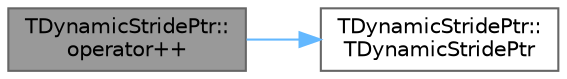 digraph "TDynamicStridePtr::operator++"
{
 // INTERACTIVE_SVG=YES
 // LATEX_PDF_SIZE
  bgcolor="transparent";
  edge [fontname=Helvetica,fontsize=10,labelfontname=Helvetica,labelfontsize=10];
  node [fontname=Helvetica,fontsize=10,shape=box,height=0.2,width=0.4];
  rankdir="LR";
  Node1 [id="Node000001",label="TDynamicStridePtr::\loperator++",height=0.2,width=0.4,color="gray40", fillcolor="grey60", style="filled", fontcolor="black",tooltip=" "];
  Node1 -> Node2 [id="edge1_Node000001_Node000002",color="steelblue1",style="solid",tooltip=" "];
  Node2 [id="Node000002",label="TDynamicStridePtr::\lTDynamicStridePtr",height=0.2,width=0.4,color="grey40", fillcolor="white", style="filled",URL="$d5/d1f/classTDynamicStridePtr.html#aeeb820ea84351eeee2ce4e9bf38ef538",tooltip=" "];
}

